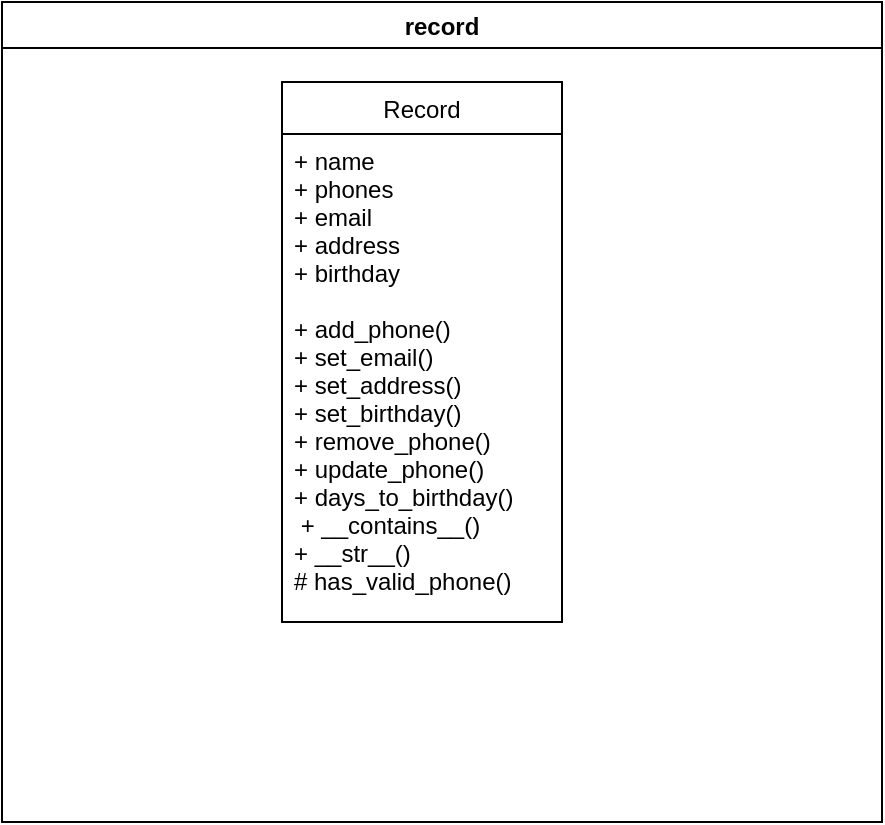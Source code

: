 <mxfile>
    <diagram id="58DRdc1MoBwIXn7VTKAM" name="Page-1">
        <mxGraphModel dx="601" dy="516" grid="1" gridSize="10" guides="1" tooltips="1" connect="1" arrows="1" fold="1" page="1" pageScale="1" pageWidth="827" pageHeight="1169" math="0" shadow="0">
            <root>
                <mxCell id="0"/>
                <mxCell id="1" parent="0"/>
                <mxCell id="2" value="record" style="swimlane;" vertex="1" parent="1">
                    <mxGeometry x="80" y="740" width="440" height="410" as="geometry"/>
                </mxCell>
                <mxCell id="3" value="Record" style="swimlane;fontStyle=0;childLayout=stackLayout;horizontal=1;startSize=26;fillColor=none;horizontalStack=0;resizeParent=1;resizeParentMax=0;resizeLast=0;collapsible=1;marginBottom=0;" vertex="1" parent="2">
                    <mxGeometry x="140" y="40" width="140" height="270" as="geometry"/>
                </mxCell>
                <mxCell id="4" value="+ name&#10;+ phones&#10;+ email&#10;+ address&#10;+ birthday&#10;&#10;+ add_phone()&#10;+ set_email()&#10;+ set_address()&#10;+ set_birthday()&#10;+ remove_phone()&#10;+ update_phone()&#10;+ days_to_birthday()&#10; + __contains__()&#10;+ __str__()&#10;# has_valid_phone()" style="text;strokeColor=none;fillColor=none;align=left;verticalAlign=top;spacingLeft=4;spacingRight=4;overflow=hidden;rotatable=0;points=[[0,0.5],[1,0.5]];portConstraint=eastwest;" vertex="1" parent="3">
                    <mxGeometry y="26" width="140" height="244" as="geometry"/>
                </mxCell>
            </root>
        </mxGraphModel>
    </diagram>
</mxfile>